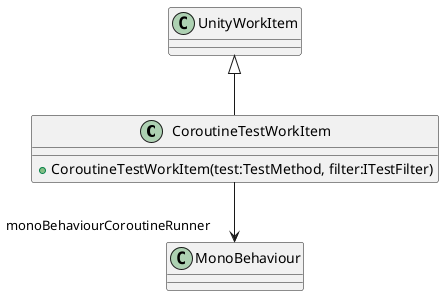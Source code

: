 @startuml
class CoroutineTestWorkItem {
    + CoroutineTestWorkItem(test:TestMethod, filter:ITestFilter)
}
UnityWorkItem <|-- CoroutineTestWorkItem
CoroutineTestWorkItem --> "monoBehaviourCoroutineRunner" MonoBehaviour
@enduml
